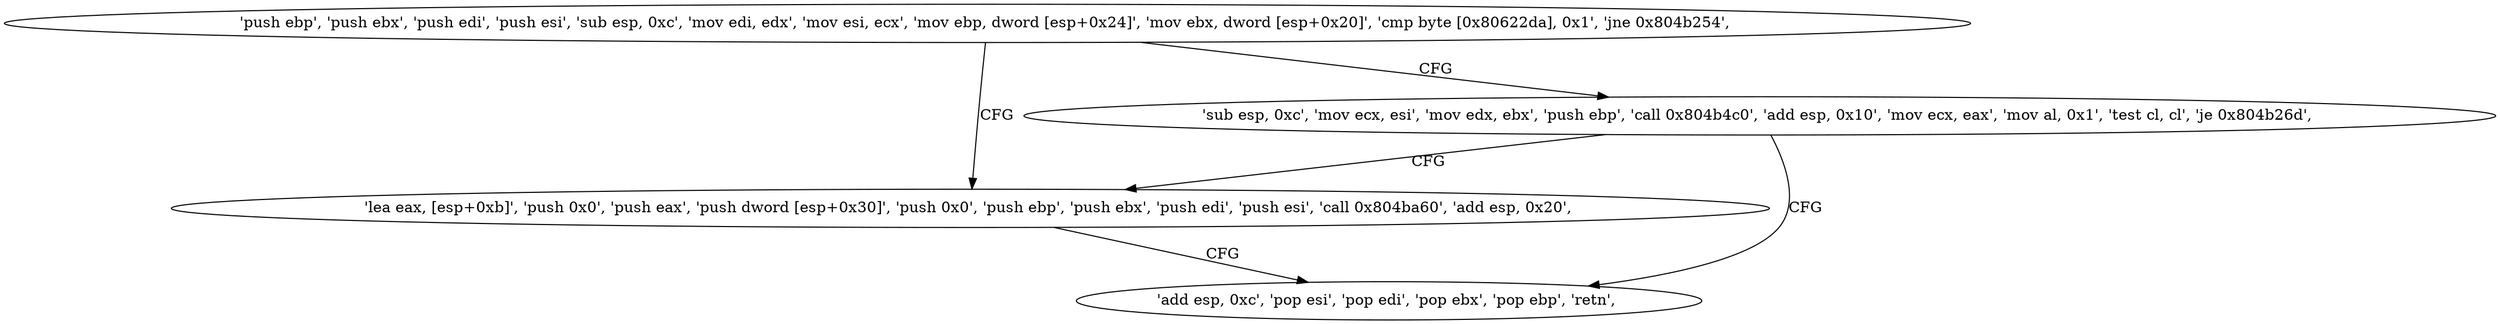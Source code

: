 digraph "func" {
"134525472" [label = "'push ebp', 'push ebx', 'push edi', 'push esi', 'sub esp, 0xc', 'mov edi, edx', 'mov esi, ecx', 'mov ebp, dword [esp+0x24]', 'mov ebx, dword [esp+0x20]', 'cmp byte [0x80622da], 0x1', 'jne 0x804b254', " ]
"134525524" [label = "'lea eax, [esp+0xb]', 'push 0x0', 'push eax', 'push dword [esp+0x30]', 'push 0x0', 'push ebp', 'push ebx', 'push edi', 'push esi', 'call 0x804ba60', 'add esp, 0x20', " ]
"134525500" [label = "'sub esp, 0xc', 'mov ecx, esi', 'mov edx, ebx', 'push ebp', 'call 0x804b4c0', 'add esp, 0x10', 'mov ecx, eax', 'mov al, 0x1', 'test cl, cl', 'je 0x804b26d', " ]
"134525549" [label = "'add esp, 0xc', 'pop esi', 'pop edi', 'pop ebx', 'pop ebp', 'retn', " ]
"134525472" -> "134525524" [ label = "CFG" ]
"134525472" -> "134525500" [ label = "CFG" ]
"134525524" -> "134525549" [ label = "CFG" ]
"134525500" -> "134525549" [ label = "CFG" ]
"134525500" -> "134525524" [ label = "CFG" ]
}
